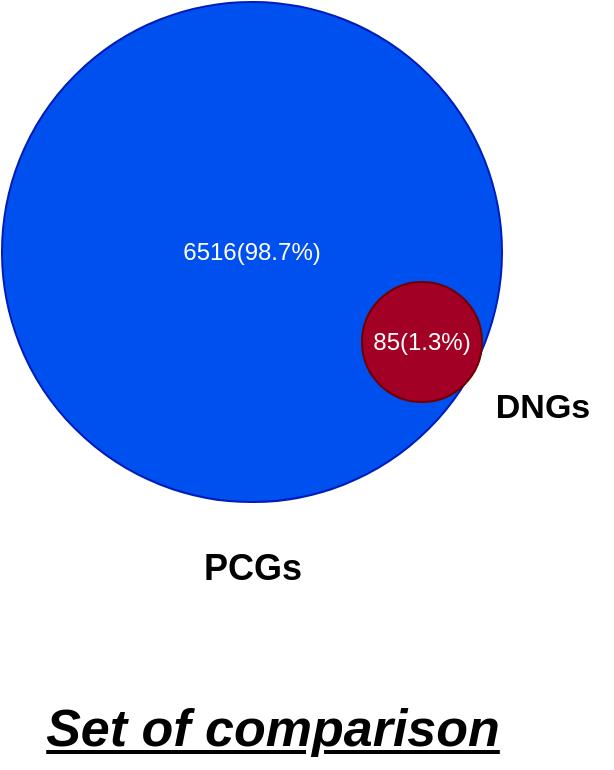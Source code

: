 <mxfile version="24.4.13" type="github">
  <diagram name="Page-1" id="Q6Punv76jqrEcUIxPhw-">
    <mxGraphModel dx="954" dy="558" grid="1" gridSize="10" guides="1" tooltips="1" connect="1" arrows="1" fold="1" page="1" pageScale="1" pageWidth="827" pageHeight="1169" math="0" shadow="0">
      <root>
        <mxCell id="0" />
        <mxCell id="1" parent="0" />
        <mxCell id="aZHhfLYHZelU2IEFhKMB-3" value="6516(98.7%)" style="ellipse;whiteSpace=wrap;html=1;aspect=fixed;fillColor=#0050ef;strokeColor=#001DBC;fontColor=#ffffff;" vertex="1" parent="1">
          <mxGeometry x="290" y="150" width="250" height="250" as="geometry" />
        </mxCell>
        <mxCell id="aZHhfLYHZelU2IEFhKMB-4" value="85(1.3%)" style="ellipse;whiteSpace=wrap;html=1;aspect=fixed;fillColor=#a20025;fontColor=#ffffff;strokeColor=#6F0000;" vertex="1" parent="1">
          <mxGeometry x="470" y="290" width="60" height="60" as="geometry" />
        </mxCell>
        <mxCell id="aZHhfLYHZelU2IEFhKMB-5" value="&lt;font style=&quot;font-size: 18px;&quot;&gt;&lt;b&gt;PCGs&lt;/b&gt;&lt;/font&gt;" style="text;html=1;align=center;verticalAlign=middle;resizable=0;points=[];autosize=1;strokeColor=none;fillColor=none;" vertex="1" parent="1">
          <mxGeometry x="380" y="413" width="70" height="40" as="geometry" />
        </mxCell>
        <mxCell id="aZHhfLYHZelU2IEFhKMB-6" value="&lt;b&gt;&lt;font style=&quot;font-size: 17px;&quot;&gt;DNGs&lt;/font&gt;&lt;/b&gt;" style="text;html=1;align=center;verticalAlign=middle;resizable=0;points=[];autosize=1;strokeColor=none;fillColor=none;" vertex="1" parent="1">
          <mxGeometry x="525" y="338" width="70" height="30" as="geometry" />
        </mxCell>
        <mxCell id="aZHhfLYHZelU2IEFhKMB-7" value="&lt;font style=&quot;font-size: 26px;&quot;&gt;&lt;i&gt;&lt;u&gt;&lt;b&gt;Set of comparison&lt;/b&gt;&lt;/u&gt;&lt;/i&gt;&lt;/font&gt;" style="text;html=1;align=center;verticalAlign=middle;resizable=0;points=[];autosize=1;strokeColor=none;fillColor=none;" vertex="1" parent="1">
          <mxGeometry x="300" y="493" width="250" height="40" as="geometry" />
        </mxCell>
      </root>
    </mxGraphModel>
  </diagram>
</mxfile>
